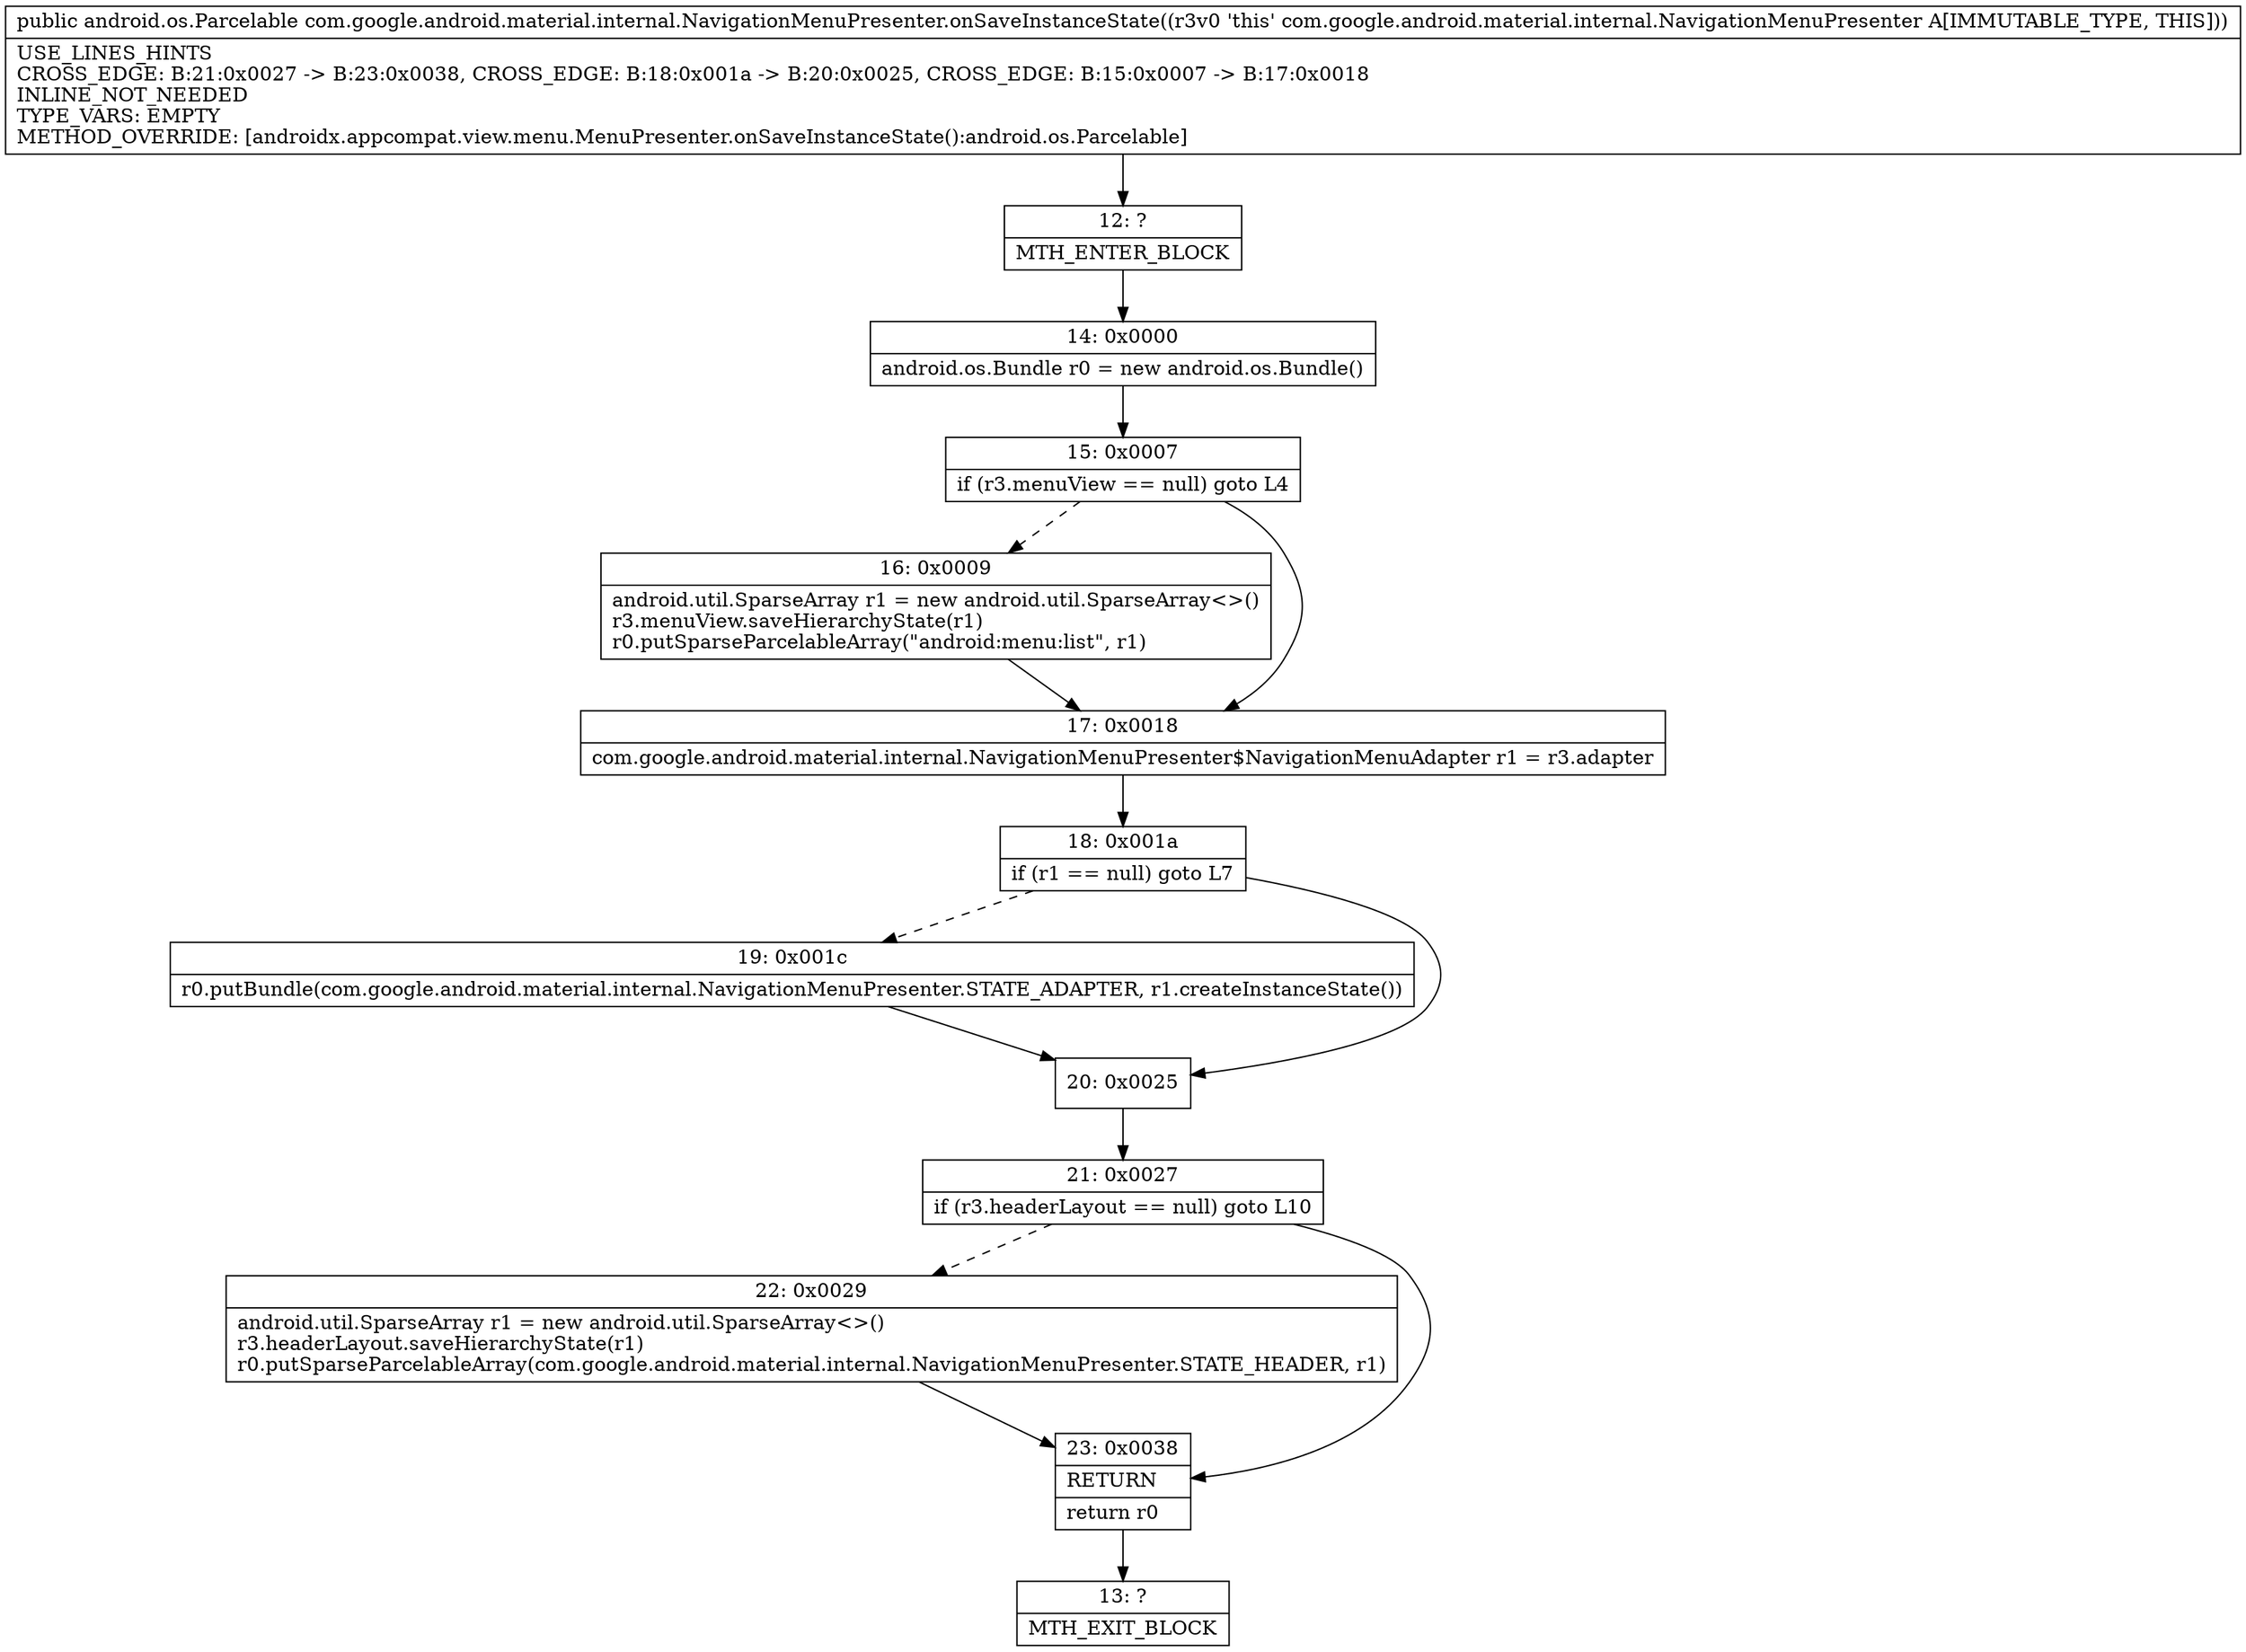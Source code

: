 digraph "CFG forcom.google.android.material.internal.NavigationMenuPresenter.onSaveInstanceState()Landroid\/os\/Parcelable;" {
Node_12 [shape=record,label="{12\:\ ?|MTH_ENTER_BLOCK\l}"];
Node_14 [shape=record,label="{14\:\ 0x0000|android.os.Bundle r0 = new android.os.Bundle()\l}"];
Node_15 [shape=record,label="{15\:\ 0x0007|if (r3.menuView == null) goto L4\l}"];
Node_16 [shape=record,label="{16\:\ 0x0009|android.util.SparseArray r1 = new android.util.SparseArray\<\>()\lr3.menuView.saveHierarchyState(r1)\lr0.putSparseParcelableArray(\"android:menu:list\", r1)\l}"];
Node_17 [shape=record,label="{17\:\ 0x0018|com.google.android.material.internal.NavigationMenuPresenter$NavigationMenuAdapter r1 = r3.adapter\l}"];
Node_18 [shape=record,label="{18\:\ 0x001a|if (r1 == null) goto L7\l}"];
Node_19 [shape=record,label="{19\:\ 0x001c|r0.putBundle(com.google.android.material.internal.NavigationMenuPresenter.STATE_ADAPTER, r1.createInstanceState())\l}"];
Node_20 [shape=record,label="{20\:\ 0x0025}"];
Node_21 [shape=record,label="{21\:\ 0x0027|if (r3.headerLayout == null) goto L10\l}"];
Node_22 [shape=record,label="{22\:\ 0x0029|android.util.SparseArray r1 = new android.util.SparseArray\<\>()\lr3.headerLayout.saveHierarchyState(r1)\lr0.putSparseParcelableArray(com.google.android.material.internal.NavigationMenuPresenter.STATE_HEADER, r1)\l}"];
Node_23 [shape=record,label="{23\:\ 0x0038|RETURN\l|return r0\l}"];
Node_13 [shape=record,label="{13\:\ ?|MTH_EXIT_BLOCK\l}"];
MethodNode[shape=record,label="{public android.os.Parcelable com.google.android.material.internal.NavigationMenuPresenter.onSaveInstanceState((r3v0 'this' com.google.android.material.internal.NavigationMenuPresenter A[IMMUTABLE_TYPE, THIS]))  | USE_LINES_HINTS\lCROSS_EDGE: B:21:0x0027 \-\> B:23:0x0038, CROSS_EDGE: B:18:0x001a \-\> B:20:0x0025, CROSS_EDGE: B:15:0x0007 \-\> B:17:0x0018\lINLINE_NOT_NEEDED\lTYPE_VARS: EMPTY\lMETHOD_OVERRIDE: [androidx.appcompat.view.menu.MenuPresenter.onSaveInstanceState():android.os.Parcelable]\l}"];
MethodNode -> Node_12;Node_12 -> Node_14;
Node_14 -> Node_15;
Node_15 -> Node_16[style=dashed];
Node_15 -> Node_17;
Node_16 -> Node_17;
Node_17 -> Node_18;
Node_18 -> Node_19[style=dashed];
Node_18 -> Node_20;
Node_19 -> Node_20;
Node_20 -> Node_21;
Node_21 -> Node_22[style=dashed];
Node_21 -> Node_23;
Node_22 -> Node_23;
Node_23 -> Node_13;
}

